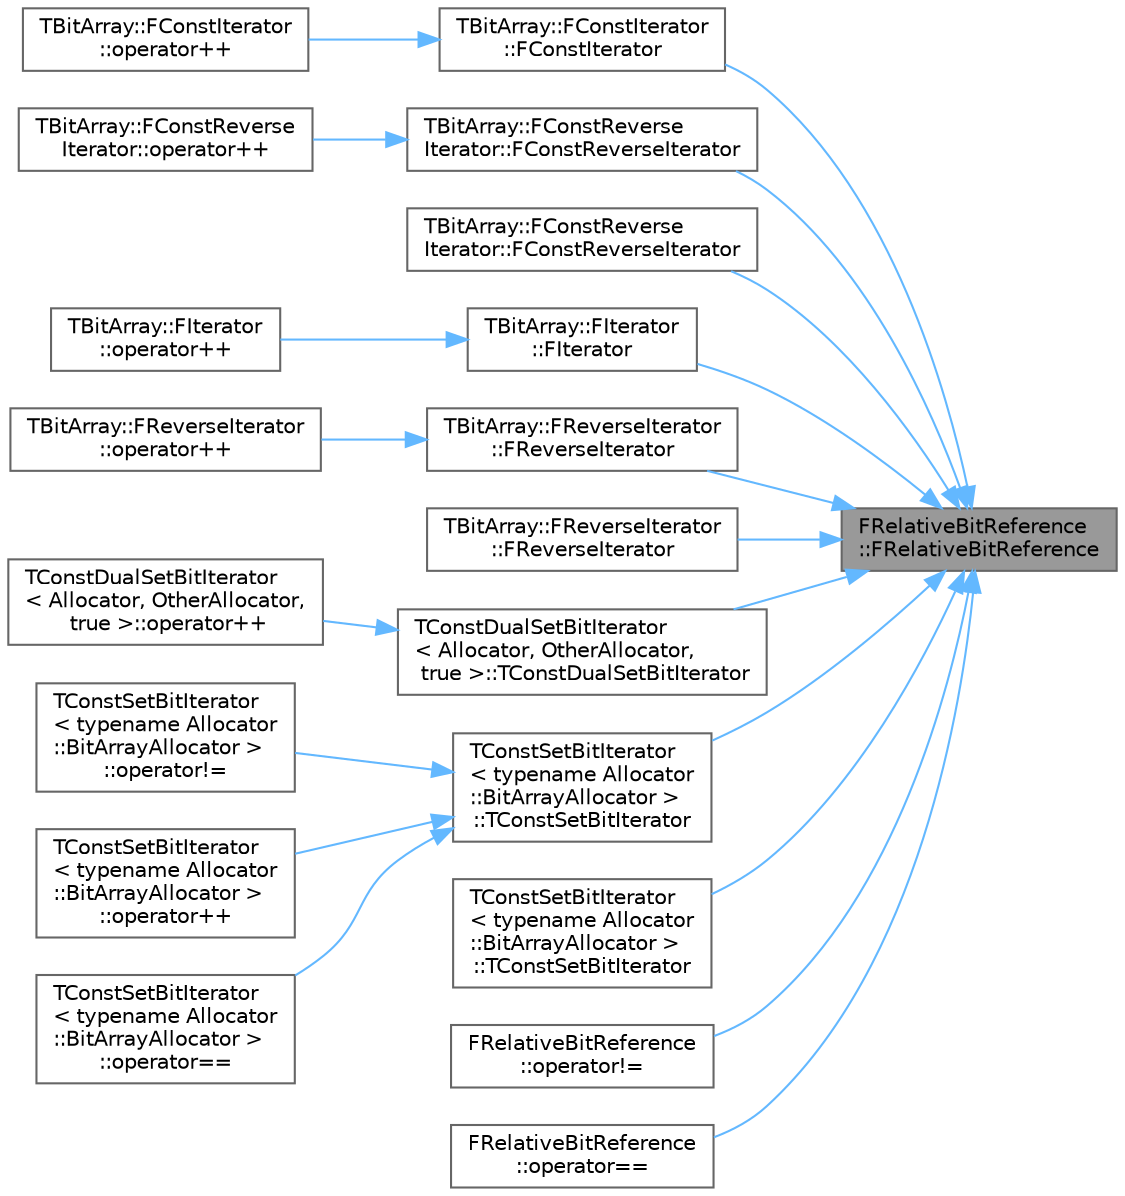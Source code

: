 digraph "FRelativeBitReference::FRelativeBitReference"
{
 // INTERACTIVE_SVG=YES
 // LATEX_PDF_SIZE
  bgcolor="transparent";
  edge [fontname=Helvetica,fontsize=10,labelfontname=Helvetica,labelfontsize=10];
  node [fontname=Helvetica,fontsize=10,shape=box,height=0.2,width=0.4];
  rankdir="RL";
  Node1 [id="Node000001",label="FRelativeBitReference\l::FRelativeBitReference",height=0.2,width=0.4,color="gray40", fillcolor="grey60", style="filled", fontcolor="black",tooltip=" "];
  Node1 -> Node2 [id="edge1_Node000001_Node000002",dir="back",color="steelblue1",style="solid",tooltip=" "];
  Node2 [id="Node000002",label="TBitArray::FConstIterator\l::FConstIterator",height=0.2,width=0.4,color="grey40", fillcolor="white", style="filled",URL="$d1/d9e/classTBitArray_1_1FConstIterator.html#a242bd7c620ace779222a43ce13f34cd5",tooltip=" "];
  Node2 -> Node3 [id="edge2_Node000002_Node000003",dir="back",color="steelblue1",style="solid",tooltip=" "];
  Node3 [id="Node000003",label="TBitArray::FConstIterator\l::operator++",height=0.2,width=0.4,color="grey40", fillcolor="white", style="filled",URL="$d1/d9e/classTBitArray_1_1FConstIterator.html#a56c514f2a7e24bb4031044104176a9b8",tooltip=" "];
  Node1 -> Node4 [id="edge3_Node000001_Node000004",dir="back",color="steelblue1",style="solid",tooltip=" "];
  Node4 [id="Node000004",label="TBitArray::FConstReverse\lIterator::FConstReverseIterator",height=0.2,width=0.4,color="grey40", fillcolor="white", style="filled",URL="$de/d4a/classTBitArray_1_1FConstReverseIterator.html#ae05f4b01fae702205c08b640077be829",tooltip=" "];
  Node4 -> Node5 [id="edge4_Node000004_Node000005",dir="back",color="steelblue1",style="solid",tooltip=" "];
  Node5 [id="Node000005",label="TBitArray::FConstReverse\lIterator::operator++",height=0.2,width=0.4,color="grey40", fillcolor="white", style="filled",URL="$de/d4a/classTBitArray_1_1FConstReverseIterator.html#adfb161c3a30b44eb87f3846735f261c6",tooltip=" "];
  Node1 -> Node6 [id="edge5_Node000001_Node000006",dir="back",color="steelblue1",style="solid",tooltip=" "];
  Node6 [id="Node000006",label="TBitArray::FConstReverse\lIterator::FConstReverseIterator",height=0.2,width=0.4,color="grey40", fillcolor="white", style="filled",URL="$de/d4a/classTBitArray_1_1FConstReverseIterator.html#ad104aecd7086b5df04316b8f0a17ae45",tooltip=" "];
  Node1 -> Node7 [id="edge6_Node000001_Node000007",dir="back",color="steelblue1",style="solid",tooltip=" "];
  Node7 [id="Node000007",label="TBitArray::FIterator\l::FIterator",height=0.2,width=0.4,color="grey40", fillcolor="white", style="filled",URL="$d6/dcb/classTBitArray_1_1FIterator.html#a6c10a8e0d47060de97099b94a60bb13b",tooltip=" "];
  Node7 -> Node8 [id="edge7_Node000007_Node000008",dir="back",color="steelblue1",style="solid",tooltip=" "];
  Node8 [id="Node000008",label="TBitArray::FIterator\l::operator++",height=0.2,width=0.4,color="grey40", fillcolor="white", style="filled",URL="$d6/dcb/classTBitArray_1_1FIterator.html#a168cda9c653cf155135b281d7e172822",tooltip=" "];
  Node1 -> Node9 [id="edge8_Node000001_Node000009",dir="back",color="steelblue1",style="solid",tooltip=" "];
  Node9 [id="Node000009",label="TBitArray::FReverseIterator\l::FReverseIterator",height=0.2,width=0.4,color="grey40", fillcolor="white", style="filled",URL="$d8/de2/classTBitArray_1_1FReverseIterator.html#abb89edf350cf991854a1a16565e0b9fd",tooltip=" "];
  Node9 -> Node10 [id="edge9_Node000009_Node000010",dir="back",color="steelblue1",style="solid",tooltip=" "];
  Node10 [id="Node000010",label="TBitArray::FReverseIterator\l::operator++",height=0.2,width=0.4,color="grey40", fillcolor="white", style="filled",URL="$d8/de2/classTBitArray_1_1FReverseIterator.html#a63d77ebe66a112667b4b81aca359e930",tooltip=" "];
  Node1 -> Node11 [id="edge10_Node000001_Node000011",dir="back",color="steelblue1",style="solid",tooltip=" "];
  Node11 [id="Node000011",label="TBitArray::FReverseIterator\l::FReverseIterator",height=0.2,width=0.4,color="grey40", fillcolor="white", style="filled",URL="$d8/de2/classTBitArray_1_1FReverseIterator.html#a90436a4d915e6bc0d4341a88c14afd2a",tooltip=" "];
  Node1 -> Node12 [id="edge11_Node000001_Node000012",dir="back",color="steelblue1",style="solid",tooltip=" "];
  Node12 [id="Node000012",label="TConstDualSetBitIterator\l\< Allocator, OtherAllocator,\l true \>::TConstDualSetBitIterator",height=0.2,width=0.4,color="grey40", fillcolor="white", style="filled",URL="$db/ddb/classTConstDualSetBitIterator.html#a945b25047f74ed09263c3d8a4a94b98e",tooltip=" "];
  Node12 -> Node13 [id="edge12_Node000012_Node000013",dir="back",color="steelblue1",style="solid",tooltip=" "];
  Node13 [id="Node000013",label="TConstDualSetBitIterator\l\< Allocator, OtherAllocator,\l true \>::operator++",height=0.2,width=0.4,color="grey40", fillcolor="white", style="filled",URL="$db/ddb/classTConstDualSetBitIterator.html#a8f174065a5601e42be8576f71daa1cb4",tooltip=" "];
  Node1 -> Node14 [id="edge13_Node000001_Node000014",dir="back",color="steelblue1",style="solid",tooltip=" "];
  Node14 [id="Node000014",label="TConstSetBitIterator\l\< typename Allocator\l::BitArrayAllocator \>\l::TConstSetBitIterator",height=0.2,width=0.4,color="grey40", fillcolor="white", style="filled",URL="$d9/dc4/classTConstSetBitIterator.html#a4a6840ce061aee5bccfdb2c3d0be157b",tooltip=" "];
  Node14 -> Node15 [id="edge14_Node000014_Node000015",dir="back",color="steelblue1",style="solid",tooltip=" "];
  Node15 [id="Node000015",label="TConstSetBitIterator\l\< typename Allocator\l::BitArrayAllocator \>\l::operator!=",height=0.2,width=0.4,color="grey40", fillcolor="white", style="filled",URL="$d9/dc4/classTConstSetBitIterator.html#af5152aaf6356eece593a1ef7a38983e8",tooltip=" "];
  Node14 -> Node16 [id="edge15_Node000014_Node000016",dir="back",color="steelblue1",style="solid",tooltip=" "];
  Node16 [id="Node000016",label="TConstSetBitIterator\l\< typename Allocator\l::BitArrayAllocator \>\l::operator++",height=0.2,width=0.4,color="grey40", fillcolor="white", style="filled",URL="$d9/dc4/classTConstSetBitIterator.html#a59380bc5bf14b375aa98b5f63cdfda2d",tooltip=" "];
  Node14 -> Node17 [id="edge16_Node000014_Node000017",dir="back",color="steelblue1",style="solid",tooltip=" "];
  Node17 [id="Node000017",label="TConstSetBitIterator\l\< typename Allocator\l::BitArrayAllocator \>\l::operator==",height=0.2,width=0.4,color="grey40", fillcolor="white", style="filled",URL="$d9/dc4/classTConstSetBitIterator.html#a5eca03c9dff894877727ba668a02643d",tooltip=" "];
  Node1 -> Node18 [id="edge17_Node000001_Node000018",dir="back",color="steelblue1",style="solid",tooltip=" "];
  Node18 [id="Node000018",label="TConstSetBitIterator\l\< typename Allocator\l::BitArrayAllocator \>\l::TConstSetBitIterator",height=0.2,width=0.4,color="grey40", fillcolor="white", style="filled",URL="$d9/dc4/classTConstSetBitIterator.html#a412798e2015c5f8fe8050f29059a8798",tooltip=" "];
  Node1 -> Node19 [id="edge18_Node000001_Node000019",dir="back",color="steelblue1",style="solid",tooltip=" "];
  Node19 [id="Node000019",label="FRelativeBitReference\l::operator!=",height=0.2,width=0.4,color="grey40", fillcolor="white", style="filled",URL="$db/dcb/classFRelativeBitReference.html#a2693b262f84ca9e4bd33fc87f97b2dd1",tooltip=" "];
  Node1 -> Node20 [id="edge19_Node000001_Node000020",dir="back",color="steelblue1",style="solid",tooltip=" "];
  Node20 [id="Node000020",label="FRelativeBitReference\l::operator==",height=0.2,width=0.4,color="grey40", fillcolor="white", style="filled",URL="$db/dcb/classFRelativeBitReference.html#ac90e8d92840877b4f2c061f094332d22",tooltip=" "];
}
